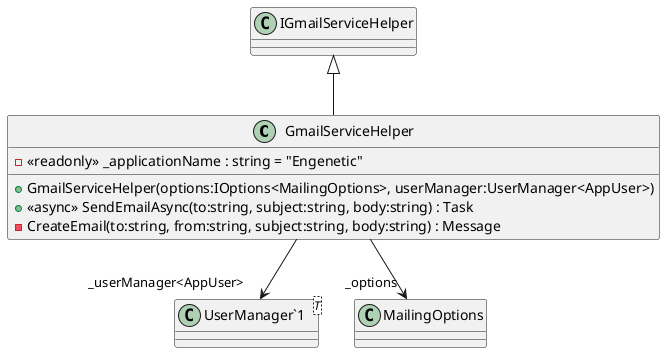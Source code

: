 @startuml
class GmailServiceHelper {
    - <<readonly>> _applicationName : string = "Engenetic"
    + GmailServiceHelper(options:IOptions<MailingOptions>, userManager:UserManager<AppUser>)
    + <<async>> SendEmailAsync(to:string, subject:string, body:string) : Task
    - CreateEmail(to:string, from:string, subject:string, body:string) : Message
}
class "UserManager`1"<T> {
}
IGmailServiceHelper <|-- GmailServiceHelper
GmailServiceHelper --> "_options" MailingOptions
GmailServiceHelper --> "_userManager<AppUser>" "UserManager`1"
@enduml
